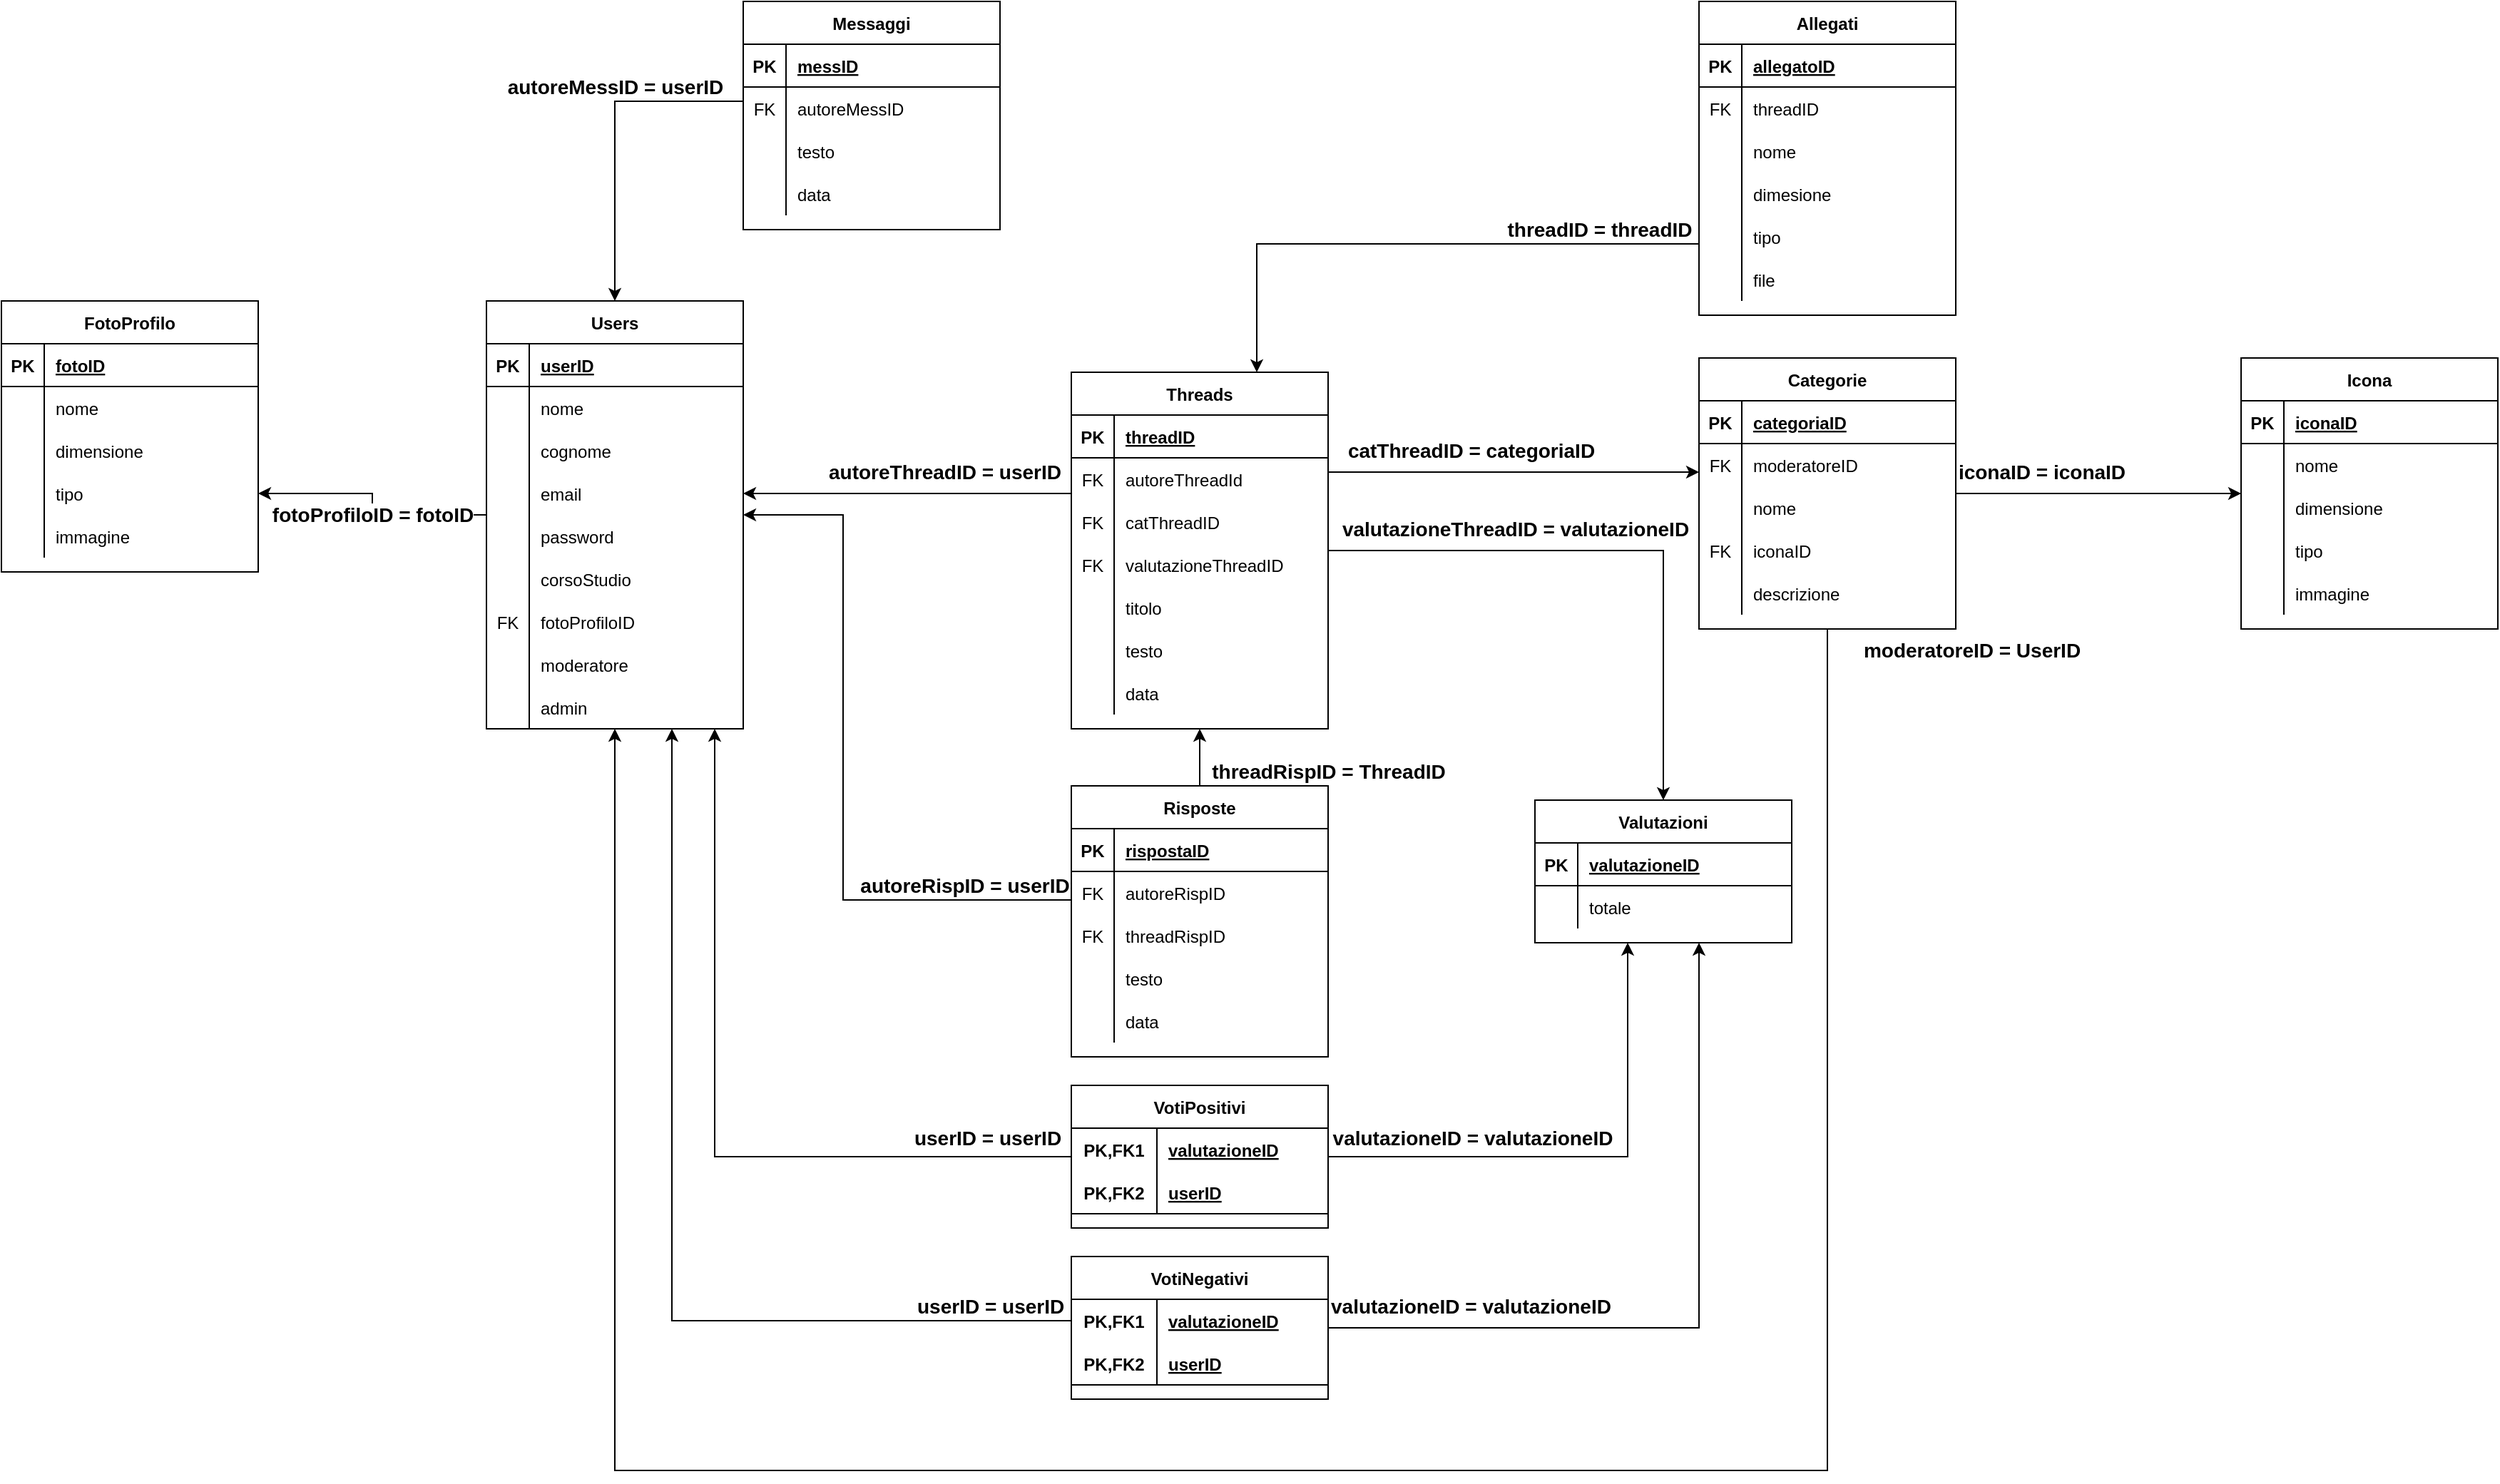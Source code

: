 <mxfile version="14.9.6" type="device"><diagram id="07qyp4UeAVPaV8b2i2m1" name="Pagina-1"><mxGraphModel dx="1422" dy="822" grid="1" gridSize="10" guides="1" tooltips="1" connect="1" arrows="1" fold="1" page="1" pageScale="1" pageWidth="1169" pageHeight="827" math="0" shadow="0"><root><mxCell id="0"/><mxCell id="1" parent="0"/><mxCell id="UM2SaeOZdzqB2MnFIt9n-90" style="edgeStyle=orthogonalEdgeStyle;rounded=0;orthogonalLoop=1;jettySize=auto;html=1;endArrow=none;endFill=0;startArrow=classic;startFill=1;" parent="1" source="UM2SaeOZdzqB2MnFIt9n-1" target="UM2SaeOZdzqB2MnFIt9n-75" edge="1"><mxGeometry relative="1" as="geometry"><Array as="points"><mxPoint x="560" y="1070"/><mxPoint x="1410" y="1070"/></Array><mxPoint x="560" y="520" as="sourcePoint"/></mxGeometry></mxCell><mxCell id="UM2SaeOZdzqB2MnFIt9n-91" value="&lt;b&gt;&lt;font style=&quot;font-size: 14px&quot;&gt;moderatoreID = UserID&lt;/font&gt;&lt;/b&gt;" style="edgeLabel;html=1;align=center;verticalAlign=middle;resizable=0;points=[];" parent="UM2SaeOZdzqB2MnFIt9n-90" vertex="1" connectable="0"><mxGeometry x="-0.364" y="-1" relative="1" as="geometry"><mxPoint x="847" y="-576" as="offset"/></mxGeometry></mxCell><mxCell id="pHJJILmyUadZpqao-1yw-19" style="edgeStyle=orthogonalEdgeStyle;rounded=0;orthogonalLoop=1;jettySize=auto;html=1;entryX=1;entryY=0.5;entryDx=0;entryDy=0;" parent="1" source="UM2SaeOZdzqB2MnFIt9n-1" target="pHJJILmyUadZpqao-1yw-11" edge="1"><mxGeometry relative="1" as="geometry"/></mxCell><mxCell id="UM2SaeOZdzqB2MnFIt9n-1" value="Users" style="shape=table;startSize=30;container=1;collapsible=1;childLayout=tableLayout;fixedRows=1;rowLines=0;fontStyle=1;align=center;resizeLast=1;" parent="1" vertex="1"><mxGeometry x="470" y="250" width="180" height="300" as="geometry"><mxRectangle x="120" y="240" width="60" height="30" as="alternateBounds"/></mxGeometry></mxCell><mxCell id="UM2SaeOZdzqB2MnFIt9n-2" value="" style="shape=partialRectangle;collapsible=0;dropTarget=0;pointerEvents=0;fillColor=none;top=0;left=0;bottom=1;right=0;points=[[0,0.5],[1,0.5]];portConstraint=eastwest;" parent="UM2SaeOZdzqB2MnFIt9n-1" vertex="1"><mxGeometry y="30" width="180" height="30" as="geometry"/></mxCell><mxCell id="UM2SaeOZdzqB2MnFIt9n-3" value="PK" style="shape=partialRectangle;connectable=0;fillColor=none;top=0;left=0;bottom=0;right=0;fontStyle=1;overflow=hidden;" parent="UM2SaeOZdzqB2MnFIt9n-2" vertex="1"><mxGeometry width="30" height="30" as="geometry"/></mxCell><mxCell id="UM2SaeOZdzqB2MnFIt9n-4" value="userID" style="shape=partialRectangle;connectable=0;fillColor=none;top=0;left=0;bottom=0;right=0;align=left;spacingLeft=6;fontStyle=5;overflow=hidden;" parent="UM2SaeOZdzqB2MnFIt9n-2" vertex="1"><mxGeometry x="30" width="150" height="30" as="geometry"/></mxCell><mxCell id="UM2SaeOZdzqB2MnFIt9n-5" value="" style="shape=partialRectangle;collapsible=0;dropTarget=0;pointerEvents=0;fillColor=none;top=0;left=0;bottom=0;right=0;points=[[0,0.5],[1,0.5]];portConstraint=eastwest;" parent="UM2SaeOZdzqB2MnFIt9n-1" vertex="1"><mxGeometry y="60" width="180" height="30" as="geometry"/></mxCell><mxCell id="UM2SaeOZdzqB2MnFIt9n-6" value="" style="shape=partialRectangle;connectable=0;fillColor=none;top=0;left=0;bottom=0;right=0;editable=1;overflow=hidden;" parent="UM2SaeOZdzqB2MnFIt9n-5" vertex="1"><mxGeometry width="30" height="30" as="geometry"/></mxCell><mxCell id="UM2SaeOZdzqB2MnFIt9n-7" value="nome" style="shape=partialRectangle;connectable=0;fillColor=none;top=0;left=0;bottom=0;right=0;align=left;spacingLeft=6;overflow=hidden;" parent="UM2SaeOZdzqB2MnFIt9n-5" vertex="1"><mxGeometry x="30" width="150" height="30" as="geometry"/></mxCell><mxCell id="UM2SaeOZdzqB2MnFIt9n-8" value="" style="shape=partialRectangle;collapsible=0;dropTarget=0;pointerEvents=0;fillColor=none;top=0;left=0;bottom=0;right=0;points=[[0,0.5],[1,0.5]];portConstraint=eastwest;" parent="UM2SaeOZdzqB2MnFIt9n-1" vertex="1"><mxGeometry y="90" width="180" height="30" as="geometry"/></mxCell><mxCell id="UM2SaeOZdzqB2MnFIt9n-9" value="" style="shape=partialRectangle;connectable=0;fillColor=none;top=0;left=0;bottom=0;right=0;editable=1;overflow=hidden;" parent="UM2SaeOZdzqB2MnFIt9n-8" vertex="1"><mxGeometry width="30" height="30" as="geometry"/></mxCell><mxCell id="UM2SaeOZdzqB2MnFIt9n-10" value="cognome" style="shape=partialRectangle;connectable=0;fillColor=none;top=0;left=0;bottom=0;right=0;align=left;spacingLeft=6;overflow=hidden;" parent="UM2SaeOZdzqB2MnFIt9n-8" vertex="1"><mxGeometry x="30" width="150" height="30" as="geometry"/></mxCell><mxCell id="PZjLYSbsIgL1w7_rFqCP-2" value="" style="shape=partialRectangle;collapsible=0;dropTarget=0;pointerEvents=0;fillColor=none;top=0;left=0;bottom=0;right=0;points=[[0,0.5],[1,0.5]];portConstraint=eastwest;" parent="UM2SaeOZdzqB2MnFIt9n-1" vertex="1"><mxGeometry y="120" width="180" height="30" as="geometry"/></mxCell><mxCell id="PZjLYSbsIgL1w7_rFqCP-3" value="" style="shape=partialRectangle;connectable=0;fillColor=none;top=0;left=0;bottom=0;right=0;editable=1;overflow=hidden;" parent="PZjLYSbsIgL1w7_rFqCP-2" vertex="1"><mxGeometry width="30" height="30" as="geometry"/></mxCell><mxCell id="PZjLYSbsIgL1w7_rFqCP-4" value="email" style="shape=partialRectangle;connectable=0;fillColor=none;top=0;left=0;bottom=0;right=0;align=left;spacingLeft=6;overflow=hidden;" parent="PZjLYSbsIgL1w7_rFqCP-2" vertex="1"><mxGeometry x="30" width="150" height="30" as="geometry"/></mxCell><mxCell id="UM2SaeOZdzqB2MnFIt9n-11" value="" style="shape=partialRectangle;collapsible=0;dropTarget=0;pointerEvents=0;fillColor=none;top=0;left=0;bottom=0;right=0;points=[[0,0.5],[1,0.5]];portConstraint=eastwest;" parent="UM2SaeOZdzqB2MnFIt9n-1" vertex="1"><mxGeometry y="150" width="180" height="30" as="geometry"/></mxCell><mxCell id="UM2SaeOZdzqB2MnFIt9n-12" value="" style="shape=partialRectangle;connectable=0;fillColor=none;top=0;left=0;bottom=0;right=0;editable=1;overflow=hidden;" parent="UM2SaeOZdzqB2MnFIt9n-11" vertex="1"><mxGeometry width="30" height="30" as="geometry"/></mxCell><mxCell id="UM2SaeOZdzqB2MnFIt9n-13" value="password" style="shape=partialRectangle;connectable=0;fillColor=none;top=0;left=0;bottom=0;right=0;align=left;spacingLeft=6;overflow=hidden;" parent="UM2SaeOZdzqB2MnFIt9n-11" vertex="1"><mxGeometry x="30" width="150" height="30" as="geometry"/></mxCell><mxCell id="UM2SaeOZdzqB2MnFIt9n-20" value="" style="shape=partialRectangle;collapsible=0;dropTarget=0;pointerEvents=0;fillColor=none;top=0;left=0;bottom=0;right=0;points=[[0,0.5],[1,0.5]];portConstraint=eastwest;" parent="UM2SaeOZdzqB2MnFIt9n-1" vertex="1"><mxGeometry y="180" width="180" height="30" as="geometry"/></mxCell><mxCell id="UM2SaeOZdzqB2MnFIt9n-21" value="" style="shape=partialRectangle;connectable=0;fillColor=none;top=0;left=0;bottom=0;right=0;editable=1;overflow=hidden;" parent="UM2SaeOZdzqB2MnFIt9n-20" vertex="1"><mxGeometry width="30" height="30" as="geometry"/></mxCell><mxCell id="UM2SaeOZdzqB2MnFIt9n-22" value="corsoStudio" style="shape=partialRectangle;connectable=0;fillColor=none;top=0;left=0;bottom=0;right=0;align=left;spacingLeft=6;overflow=hidden;" parent="UM2SaeOZdzqB2MnFIt9n-20" vertex="1"><mxGeometry x="30" width="150" height="30" as="geometry"/></mxCell><mxCell id="UM2SaeOZdzqB2MnFIt9n-17" value="" style="shape=partialRectangle;collapsible=0;dropTarget=0;pointerEvents=0;fillColor=none;top=0;left=0;bottom=0;right=0;points=[[0,0.5],[1,0.5]];portConstraint=eastwest;" parent="UM2SaeOZdzqB2MnFIt9n-1" vertex="1"><mxGeometry y="210" width="180" height="30" as="geometry"/></mxCell><mxCell id="UM2SaeOZdzqB2MnFIt9n-18" value="FK" style="shape=partialRectangle;connectable=0;fillColor=none;top=0;left=0;bottom=0;right=0;editable=1;overflow=hidden;" parent="UM2SaeOZdzqB2MnFIt9n-17" vertex="1"><mxGeometry width="30" height="30" as="geometry"/></mxCell><mxCell id="UM2SaeOZdzqB2MnFIt9n-19" value="fotoProfiloID" style="shape=partialRectangle;connectable=0;fillColor=none;top=0;left=0;bottom=0;right=0;align=left;spacingLeft=6;overflow=hidden;" parent="UM2SaeOZdzqB2MnFIt9n-17" vertex="1"><mxGeometry x="30" width="150" height="30" as="geometry"/></mxCell><mxCell id="UM2SaeOZdzqB2MnFIt9n-23" value="" style="shape=partialRectangle;collapsible=0;dropTarget=0;pointerEvents=0;fillColor=none;top=0;left=0;bottom=0;right=0;points=[[0,0.5],[1,0.5]];portConstraint=eastwest;" parent="UM2SaeOZdzqB2MnFIt9n-1" vertex="1"><mxGeometry y="240" width="180" height="30" as="geometry"/></mxCell><mxCell id="UM2SaeOZdzqB2MnFIt9n-24" value="" style="shape=partialRectangle;connectable=0;fillColor=none;top=0;left=0;bottom=0;right=0;editable=1;overflow=hidden;" parent="UM2SaeOZdzqB2MnFIt9n-23" vertex="1"><mxGeometry width="30" height="30" as="geometry"/></mxCell><mxCell id="UM2SaeOZdzqB2MnFIt9n-25" value="moderatore" style="shape=partialRectangle;connectable=0;fillColor=none;top=0;left=0;bottom=0;right=0;align=left;spacingLeft=6;overflow=hidden;" parent="UM2SaeOZdzqB2MnFIt9n-23" vertex="1"><mxGeometry x="30" width="150" height="30" as="geometry"/></mxCell><mxCell id="UM2SaeOZdzqB2MnFIt9n-29" value="" style="shape=partialRectangle;collapsible=0;dropTarget=0;pointerEvents=0;fillColor=none;top=0;left=0;bottom=0;right=0;points=[[0,0.5],[1,0.5]];portConstraint=eastwest;" parent="UM2SaeOZdzqB2MnFIt9n-1" vertex="1"><mxGeometry y="270" width="180" height="30" as="geometry"/></mxCell><mxCell id="UM2SaeOZdzqB2MnFIt9n-30" value="" style="shape=partialRectangle;connectable=0;fillColor=none;top=0;left=0;bottom=0;right=0;editable=1;overflow=hidden;" parent="UM2SaeOZdzqB2MnFIt9n-29" vertex="1"><mxGeometry width="30" height="30" as="geometry"/></mxCell><mxCell id="UM2SaeOZdzqB2MnFIt9n-31" value="admin" style="shape=partialRectangle;connectable=0;fillColor=none;top=0;left=0;bottom=0;right=0;align=left;spacingLeft=6;overflow=hidden;" parent="UM2SaeOZdzqB2MnFIt9n-29" vertex="1"><mxGeometry x="30" width="150" height="30" as="geometry"/></mxCell><mxCell id="UM2SaeOZdzqB2MnFIt9n-45" style="edgeStyle=orthogonalEdgeStyle;rounded=0;orthogonalLoop=1;jettySize=auto;html=1;endArrow=classic;endFill=1;" parent="1" source="UM2SaeOZdzqB2MnFIt9n-32" target="UM2SaeOZdzqB2MnFIt9n-1" edge="1"><mxGeometry relative="1" as="geometry"><Array as="points"><mxPoint x="560" y="110"/></Array><mxPoint x="560" y="250" as="targetPoint"/></mxGeometry></mxCell><mxCell id="UM2SaeOZdzqB2MnFIt9n-46" value="&lt;span style=&quot;font-size: 14px&quot;&gt;&lt;b&gt;autoreMessID = userID&lt;/b&gt;&lt;/span&gt;" style="edgeLabel;html=1;align=center;verticalAlign=middle;resizable=0;points=[];" parent="UM2SaeOZdzqB2MnFIt9n-45" vertex="1" connectable="0"><mxGeometry x="-0.259" relative="1" as="geometry"><mxPoint x="-5" y="-10" as="offset"/></mxGeometry></mxCell><mxCell id="UM2SaeOZdzqB2MnFIt9n-32" value="Messaggi" style="shape=table;startSize=30;container=1;collapsible=1;childLayout=tableLayout;fixedRows=1;rowLines=0;fontStyle=1;align=center;resizeLast=1;" parent="1" vertex="1"><mxGeometry x="650" y="40" width="180" height="160" as="geometry"/></mxCell><mxCell id="UM2SaeOZdzqB2MnFIt9n-33" value="" style="shape=partialRectangle;collapsible=0;dropTarget=0;pointerEvents=0;fillColor=none;top=0;left=0;bottom=1;right=0;points=[[0,0.5],[1,0.5]];portConstraint=eastwest;" parent="UM2SaeOZdzqB2MnFIt9n-32" vertex="1"><mxGeometry y="30" width="180" height="30" as="geometry"/></mxCell><mxCell id="UM2SaeOZdzqB2MnFIt9n-34" value="PK" style="shape=partialRectangle;connectable=0;fillColor=none;top=0;left=0;bottom=0;right=0;fontStyle=1;overflow=hidden;" parent="UM2SaeOZdzqB2MnFIt9n-33" vertex="1"><mxGeometry width="30" height="30" as="geometry"/></mxCell><mxCell id="UM2SaeOZdzqB2MnFIt9n-35" value="messID" style="shape=partialRectangle;connectable=0;fillColor=none;top=0;left=0;bottom=0;right=0;align=left;spacingLeft=6;fontStyle=5;overflow=hidden;" parent="UM2SaeOZdzqB2MnFIt9n-33" vertex="1"><mxGeometry x="30" width="150" height="30" as="geometry"/></mxCell><mxCell id="UM2SaeOZdzqB2MnFIt9n-36" value="" style="shape=partialRectangle;collapsible=0;dropTarget=0;pointerEvents=0;fillColor=none;top=0;left=0;bottom=0;right=0;points=[[0,0.5],[1,0.5]];portConstraint=eastwest;" parent="UM2SaeOZdzqB2MnFIt9n-32" vertex="1"><mxGeometry y="60" width="180" height="30" as="geometry"/></mxCell><mxCell id="UM2SaeOZdzqB2MnFIt9n-37" value="FK" style="shape=partialRectangle;connectable=0;fillColor=none;top=0;left=0;bottom=0;right=0;editable=1;overflow=hidden;" parent="UM2SaeOZdzqB2MnFIt9n-36" vertex="1"><mxGeometry width="30" height="30" as="geometry"/></mxCell><mxCell id="UM2SaeOZdzqB2MnFIt9n-38" value="autoreMessID" style="shape=partialRectangle;connectable=0;fillColor=none;top=0;left=0;bottom=0;right=0;align=left;spacingLeft=6;overflow=hidden;" parent="UM2SaeOZdzqB2MnFIt9n-36" vertex="1"><mxGeometry x="30" width="150" height="30" as="geometry"/></mxCell><mxCell id="UM2SaeOZdzqB2MnFIt9n-39" value="" style="shape=partialRectangle;collapsible=0;dropTarget=0;pointerEvents=0;fillColor=none;top=0;left=0;bottom=0;right=0;points=[[0,0.5],[1,0.5]];portConstraint=eastwest;" parent="UM2SaeOZdzqB2MnFIt9n-32" vertex="1"><mxGeometry y="90" width="180" height="30" as="geometry"/></mxCell><mxCell id="UM2SaeOZdzqB2MnFIt9n-40" value="" style="shape=partialRectangle;connectable=0;fillColor=none;top=0;left=0;bottom=0;right=0;editable=1;overflow=hidden;" parent="UM2SaeOZdzqB2MnFIt9n-39" vertex="1"><mxGeometry width="30" height="30" as="geometry"/></mxCell><mxCell id="UM2SaeOZdzqB2MnFIt9n-41" value="testo" style="shape=partialRectangle;connectable=0;fillColor=none;top=0;left=0;bottom=0;right=0;align=left;spacingLeft=6;overflow=hidden;" parent="UM2SaeOZdzqB2MnFIt9n-39" vertex="1"><mxGeometry x="30" width="150" height="30" as="geometry"/></mxCell><mxCell id="UM2SaeOZdzqB2MnFIt9n-42" value="" style="shape=partialRectangle;collapsible=0;dropTarget=0;pointerEvents=0;fillColor=none;top=0;left=0;bottom=0;right=0;points=[[0,0.5],[1,0.5]];portConstraint=eastwest;" parent="UM2SaeOZdzqB2MnFIt9n-32" vertex="1"><mxGeometry y="120" width="180" height="30" as="geometry"/></mxCell><mxCell id="UM2SaeOZdzqB2MnFIt9n-43" value="" style="shape=partialRectangle;connectable=0;fillColor=none;top=0;left=0;bottom=0;right=0;editable=1;overflow=hidden;" parent="UM2SaeOZdzqB2MnFIt9n-42" vertex="1"><mxGeometry width="30" height="30" as="geometry"/></mxCell><mxCell id="UM2SaeOZdzqB2MnFIt9n-44" value="data" style="shape=partialRectangle;connectable=0;fillColor=none;top=0;left=0;bottom=0;right=0;align=left;spacingLeft=6;overflow=hidden;" parent="UM2SaeOZdzqB2MnFIt9n-42" vertex="1"><mxGeometry x="30" width="150" height="30" as="geometry"/></mxCell><mxCell id="UM2SaeOZdzqB2MnFIt9n-88" style="edgeStyle=orthogonalEdgeStyle;rounded=0;orthogonalLoop=1;jettySize=auto;html=1;endArrow=classic;endFill=1;" parent="1" source="UM2SaeOZdzqB2MnFIt9n-47" target="UM2SaeOZdzqB2MnFIt9n-75" edge="1"><mxGeometry relative="1" as="geometry"><Array as="points"><mxPoint x="1140" y="370"/><mxPoint x="1140" y="370"/></Array></mxGeometry></mxCell><mxCell id="UM2SaeOZdzqB2MnFIt9n-89" value="&lt;b&gt;&lt;font style=&quot;font-size: 14px&quot;&gt;catThreadID = categoriaID&lt;/font&gt;&lt;/b&gt;" style="edgeLabel;html=1;align=center;verticalAlign=middle;resizable=0;points=[];" parent="UM2SaeOZdzqB2MnFIt9n-88" vertex="1" connectable="0"><mxGeometry x="-0.322" y="-2" relative="1" as="geometry"><mxPoint x="12" y="-17" as="offset"/></mxGeometry></mxCell><mxCell id="UM2SaeOZdzqB2MnFIt9n-92" style="edgeStyle=orthogonalEdgeStyle;rounded=0;orthogonalLoop=1;jettySize=auto;html=1;endArrow=classic;endFill=1;" parent="1" source="UM2SaeOZdzqB2MnFIt9n-47" target="UM2SaeOZdzqB2MnFIt9n-1" edge="1"><mxGeometry relative="1" as="geometry"><Array as="points"><mxPoint x="830" y="385"/><mxPoint x="830" y="385"/></Array><mxPoint x="700" y="370" as="targetPoint"/></mxGeometry></mxCell><mxCell id="UM2SaeOZdzqB2MnFIt9n-93" value="&lt;b&gt;&lt;font style=&quot;font-size: 14px&quot;&gt;autoreThreadID = userID&lt;/font&gt;&lt;/b&gt;" style="edgeLabel;html=1;align=center;verticalAlign=middle;resizable=0;points=[];" parent="UM2SaeOZdzqB2MnFIt9n-92" vertex="1" connectable="0"><mxGeometry x="-0.377" y="2" relative="1" as="geometry"><mxPoint x="-18" y="-17" as="offset"/></mxGeometry></mxCell><mxCell id="UM2SaeOZdzqB2MnFIt9n-177" style="edgeStyle=orthogonalEdgeStyle;rounded=0;orthogonalLoop=1;jettySize=auto;html=1;endArrow=classic;endFill=1;" parent="1" source="UM2SaeOZdzqB2MnFIt9n-47" target="UM2SaeOZdzqB2MnFIt9n-123" edge="1"><mxGeometry relative="1" as="geometry"/></mxCell><mxCell id="UM2SaeOZdzqB2MnFIt9n-198" value="&lt;b&gt;&lt;font style=&quot;font-size: 14px&quot;&gt;valutazioneThreadID = valutazioneID&lt;/font&gt;&lt;/b&gt;" style="edgeLabel;html=1;align=center;verticalAlign=middle;resizable=0;points=[];" parent="UM2SaeOZdzqB2MnFIt9n-177" vertex="1" connectable="0"><mxGeometry x="-0.403" y="3" relative="1" as="geometry"><mxPoint x="8" y="-12" as="offset"/></mxGeometry></mxCell><mxCell id="UM2SaeOZdzqB2MnFIt9n-214" style="edgeStyle=orthogonalEdgeStyle;rounded=0;orthogonalLoop=1;jettySize=auto;html=1;startArrow=classic;startFill=1;endArrow=none;endFill=0;" parent="1" source="UM2SaeOZdzqB2MnFIt9n-47" target="UM2SaeOZdzqB2MnFIt9n-199" edge="1"><mxGeometry relative="1" as="geometry"><Array as="points"><mxPoint x="1010" y="210"/></Array></mxGeometry></mxCell><mxCell id="UM2SaeOZdzqB2MnFIt9n-218" value="&lt;b&gt;&lt;font style=&quot;font-size: 14px&quot;&gt;threadID = threadID&lt;/font&gt;&lt;/b&gt;" style="edgeLabel;html=1;align=center;verticalAlign=middle;resizable=0;points=[];" parent="UM2SaeOZdzqB2MnFIt9n-214" vertex="1" connectable="0"><mxGeometry x="0.525" y="-2" relative="1" as="geometry"><mxPoint x="25" y="-12" as="offset"/></mxGeometry></mxCell><mxCell id="UM2SaeOZdzqB2MnFIt9n-47" value="Threads" style="shape=table;startSize=30;container=1;collapsible=1;childLayout=tableLayout;fixedRows=1;rowLines=0;fontStyle=1;align=center;resizeLast=1;fillColor=#FFFFFF;" parent="1" vertex="1"><mxGeometry x="880" y="300" width="180" height="250" as="geometry"/></mxCell><mxCell id="UM2SaeOZdzqB2MnFIt9n-48" value="" style="shape=partialRectangle;collapsible=0;dropTarget=0;pointerEvents=0;fillColor=none;top=0;left=0;bottom=1;right=0;points=[[0,0.5],[1,0.5]];portConstraint=eastwest;" parent="UM2SaeOZdzqB2MnFIt9n-47" vertex="1"><mxGeometry y="30" width="180" height="30" as="geometry"/></mxCell><mxCell id="UM2SaeOZdzqB2MnFIt9n-49" value="PK" style="shape=partialRectangle;connectable=0;fillColor=none;top=0;left=0;bottom=0;right=0;fontStyle=1;overflow=hidden;" parent="UM2SaeOZdzqB2MnFIt9n-48" vertex="1"><mxGeometry width="30" height="30" as="geometry"/></mxCell><mxCell id="UM2SaeOZdzqB2MnFIt9n-50" value="threadID" style="shape=partialRectangle;connectable=0;fillColor=none;top=0;left=0;bottom=0;right=0;align=left;spacingLeft=6;fontStyle=5;overflow=hidden;" parent="UM2SaeOZdzqB2MnFIt9n-48" vertex="1"><mxGeometry x="30" width="150" height="30" as="geometry"/></mxCell><mxCell id="UM2SaeOZdzqB2MnFIt9n-51" value="" style="shape=partialRectangle;collapsible=0;dropTarget=0;pointerEvents=0;fillColor=none;top=0;left=0;bottom=0;right=0;points=[[0,0.5],[1,0.5]];portConstraint=eastwest;" parent="UM2SaeOZdzqB2MnFIt9n-47" vertex="1"><mxGeometry y="60" width="180" height="30" as="geometry"/></mxCell><mxCell id="UM2SaeOZdzqB2MnFIt9n-52" value="FK" style="shape=partialRectangle;connectable=0;fillColor=none;top=0;left=0;bottom=0;right=0;editable=1;overflow=hidden;" parent="UM2SaeOZdzqB2MnFIt9n-51" vertex="1"><mxGeometry width="30" height="30" as="geometry"/></mxCell><mxCell id="UM2SaeOZdzqB2MnFIt9n-53" value="autoreThreadId" style="shape=partialRectangle;connectable=0;fillColor=none;top=0;left=0;bottom=0;right=0;align=left;spacingLeft=6;overflow=hidden;" parent="UM2SaeOZdzqB2MnFIt9n-51" vertex="1"><mxGeometry x="30" width="150" height="30" as="geometry"/></mxCell><mxCell id="UM2SaeOZdzqB2MnFIt9n-57" value="" style="shape=partialRectangle;collapsible=0;dropTarget=0;pointerEvents=0;fillColor=none;top=0;left=0;bottom=0;right=0;points=[[0,0.5],[1,0.5]];portConstraint=eastwest;" parent="UM2SaeOZdzqB2MnFIt9n-47" vertex="1"><mxGeometry y="90" width="180" height="30" as="geometry"/></mxCell><mxCell id="UM2SaeOZdzqB2MnFIt9n-58" value="FK" style="shape=partialRectangle;connectable=0;fillColor=none;top=0;left=0;bottom=0;right=0;editable=1;overflow=hidden;" parent="UM2SaeOZdzqB2MnFIt9n-57" vertex="1"><mxGeometry width="30" height="30" as="geometry"/></mxCell><mxCell id="UM2SaeOZdzqB2MnFIt9n-59" value="catThreadID" style="shape=partialRectangle;connectable=0;fillColor=none;top=0;left=0;bottom=0;right=0;align=left;spacingLeft=6;overflow=hidden;" parent="UM2SaeOZdzqB2MnFIt9n-57" vertex="1"><mxGeometry x="30" width="150" height="30" as="geometry"/></mxCell><mxCell id="UM2SaeOZdzqB2MnFIt9n-195" value="" style="shape=partialRectangle;collapsible=0;dropTarget=0;pointerEvents=0;fillColor=none;top=0;left=0;bottom=0;right=0;points=[[0,0.5],[1,0.5]];portConstraint=eastwest;" parent="UM2SaeOZdzqB2MnFIt9n-47" vertex="1"><mxGeometry y="120" width="180" height="30" as="geometry"/></mxCell><mxCell id="UM2SaeOZdzqB2MnFIt9n-196" value="FK" style="shape=partialRectangle;connectable=0;fillColor=none;top=0;left=0;bottom=0;right=0;editable=1;overflow=hidden;" parent="UM2SaeOZdzqB2MnFIt9n-195" vertex="1"><mxGeometry width="30" height="30" as="geometry"/></mxCell><mxCell id="UM2SaeOZdzqB2MnFIt9n-197" value="valutazioneThreadID" style="shape=partialRectangle;connectable=0;fillColor=none;top=0;left=0;bottom=0;right=0;align=left;spacingLeft=6;overflow=hidden;" parent="UM2SaeOZdzqB2MnFIt9n-195" vertex="1"><mxGeometry x="30" width="150" height="30" as="geometry"/></mxCell><mxCell id="UM2SaeOZdzqB2MnFIt9n-94" value="" style="shape=partialRectangle;collapsible=0;dropTarget=0;pointerEvents=0;fillColor=none;top=0;left=0;bottom=0;right=0;points=[[0,0.5],[1,0.5]];portConstraint=eastwest;" parent="UM2SaeOZdzqB2MnFIt9n-47" vertex="1"><mxGeometry y="150" width="180" height="30" as="geometry"/></mxCell><mxCell id="UM2SaeOZdzqB2MnFIt9n-95" value="" style="shape=partialRectangle;connectable=0;fillColor=none;top=0;left=0;bottom=0;right=0;editable=1;overflow=hidden;" parent="UM2SaeOZdzqB2MnFIt9n-94" vertex="1"><mxGeometry width="30" height="30" as="geometry"/></mxCell><mxCell id="UM2SaeOZdzqB2MnFIt9n-96" value="titolo" style="shape=partialRectangle;connectable=0;fillColor=none;top=0;left=0;bottom=0;right=0;align=left;spacingLeft=6;overflow=hidden;" parent="UM2SaeOZdzqB2MnFIt9n-94" vertex="1"><mxGeometry x="30" width="150" height="30" as="geometry"/></mxCell><mxCell id="UM2SaeOZdzqB2MnFIt9n-97" value="" style="shape=partialRectangle;collapsible=0;dropTarget=0;pointerEvents=0;fillColor=none;top=0;left=0;bottom=0;right=0;points=[[0,0.5],[1,0.5]];portConstraint=eastwest;" parent="UM2SaeOZdzqB2MnFIt9n-47" vertex="1"><mxGeometry y="180" width="180" height="30" as="geometry"/></mxCell><mxCell id="UM2SaeOZdzqB2MnFIt9n-98" value="" style="shape=partialRectangle;connectable=0;fillColor=none;top=0;left=0;bottom=0;right=0;editable=1;overflow=hidden;" parent="UM2SaeOZdzqB2MnFIt9n-97" vertex="1"><mxGeometry width="30" height="30" as="geometry"/></mxCell><mxCell id="UM2SaeOZdzqB2MnFIt9n-99" value="testo" style="shape=partialRectangle;connectable=0;fillColor=none;top=0;left=0;bottom=0;right=0;align=left;spacingLeft=6;overflow=hidden;" parent="UM2SaeOZdzqB2MnFIt9n-97" vertex="1"><mxGeometry x="30" width="150" height="30" as="geometry"/></mxCell><mxCell id="UM2SaeOZdzqB2MnFIt9n-100" value="" style="shape=partialRectangle;collapsible=0;dropTarget=0;pointerEvents=0;fillColor=none;top=0;left=0;bottom=0;right=0;points=[[0,0.5],[1,0.5]];portConstraint=eastwest;" parent="UM2SaeOZdzqB2MnFIt9n-47" vertex="1"><mxGeometry y="210" width="180" height="30" as="geometry"/></mxCell><mxCell id="UM2SaeOZdzqB2MnFIt9n-101" value="" style="shape=partialRectangle;connectable=0;fillColor=none;top=0;left=0;bottom=0;right=0;editable=1;overflow=hidden;" parent="UM2SaeOZdzqB2MnFIt9n-100" vertex="1"><mxGeometry width="30" height="30" as="geometry"/></mxCell><mxCell id="UM2SaeOZdzqB2MnFIt9n-102" value="data" style="shape=partialRectangle;connectable=0;fillColor=none;top=0;left=0;bottom=0;right=0;align=left;spacingLeft=6;overflow=hidden;" parent="UM2SaeOZdzqB2MnFIt9n-100" vertex="1"><mxGeometry x="30" width="150" height="30" as="geometry"/></mxCell><mxCell id="pHJJILmyUadZpqao-1yw-46" style="edgeStyle=orthogonalEdgeStyle;rounded=0;orthogonalLoop=1;jettySize=auto;html=1;" parent="1" source="UM2SaeOZdzqB2MnFIt9n-75" target="pHJJILmyUadZpqao-1yw-30" edge="1"><mxGeometry relative="1" as="geometry"/></mxCell><mxCell id="UM2SaeOZdzqB2MnFIt9n-75" value="Categorie" style="shape=table;startSize=30;container=1;collapsible=1;childLayout=tableLayout;fixedRows=1;rowLines=0;fontStyle=1;align=center;resizeLast=1;fillColor=#FFFFFF;" parent="1" vertex="1"><mxGeometry x="1320" y="290" width="180" height="190" as="geometry"/></mxCell><mxCell id="UM2SaeOZdzqB2MnFIt9n-76" value="" style="shape=partialRectangle;collapsible=0;dropTarget=0;pointerEvents=0;fillColor=none;top=0;left=0;bottom=1;right=0;points=[[0,0.5],[1,0.5]];portConstraint=eastwest;" parent="UM2SaeOZdzqB2MnFIt9n-75" vertex="1"><mxGeometry y="30" width="180" height="30" as="geometry"/></mxCell><mxCell id="UM2SaeOZdzqB2MnFIt9n-77" value="PK" style="shape=partialRectangle;connectable=0;fillColor=none;top=0;left=0;bottom=0;right=0;fontStyle=1;overflow=hidden;" parent="UM2SaeOZdzqB2MnFIt9n-76" vertex="1"><mxGeometry width="30" height="30" as="geometry"/></mxCell><mxCell id="UM2SaeOZdzqB2MnFIt9n-78" value="categoriaID" style="shape=partialRectangle;connectable=0;fillColor=none;top=0;left=0;bottom=0;right=0;align=left;spacingLeft=6;fontStyle=5;overflow=hidden;" parent="UM2SaeOZdzqB2MnFIt9n-76" vertex="1"><mxGeometry x="30" width="150" height="30" as="geometry"/></mxCell><mxCell id="UM2SaeOZdzqB2MnFIt9n-219" value="" style="shape=partialRectangle;collapsible=0;dropTarget=0;pointerEvents=0;fillColor=none;top=0;left=0;bottom=0;right=0;points=[[0,0.5],[1,0.5]];portConstraint=eastwest;" parent="UM2SaeOZdzqB2MnFIt9n-75" vertex="1"><mxGeometry y="60" width="180" height="30" as="geometry"/></mxCell><mxCell id="UM2SaeOZdzqB2MnFIt9n-220" value="FK" style="shape=partialRectangle;connectable=0;fillColor=none;top=0;left=0;bottom=0;right=0;editable=1;overflow=hidden;" parent="UM2SaeOZdzqB2MnFIt9n-219" vertex="1"><mxGeometry width="30" height="30" as="geometry"/></mxCell><mxCell id="UM2SaeOZdzqB2MnFIt9n-221" value="moderatoreID" style="shape=partialRectangle;connectable=0;fillColor=none;top=0;left=0;bottom=0;right=0;align=left;spacingLeft=6;overflow=hidden;" parent="UM2SaeOZdzqB2MnFIt9n-219" vertex="1"><mxGeometry x="30" width="150" height="30" as="geometry"/></mxCell><mxCell id="UM2SaeOZdzqB2MnFIt9n-79" value="" style="shape=partialRectangle;collapsible=0;dropTarget=0;pointerEvents=0;fillColor=none;top=0;left=0;bottom=0;right=0;points=[[0,0.5],[1,0.5]];portConstraint=eastwest;" parent="UM2SaeOZdzqB2MnFIt9n-75" vertex="1"><mxGeometry y="90" width="180" height="30" as="geometry"/></mxCell><mxCell id="UM2SaeOZdzqB2MnFIt9n-80" value="" style="shape=partialRectangle;connectable=0;fillColor=none;top=0;left=0;bottom=0;right=0;editable=1;overflow=hidden;" parent="UM2SaeOZdzqB2MnFIt9n-79" vertex="1"><mxGeometry width="30" height="30" as="geometry"/></mxCell><mxCell id="UM2SaeOZdzqB2MnFIt9n-81" value="nome" style="shape=partialRectangle;connectable=0;fillColor=none;top=0;left=0;bottom=0;right=0;align=left;spacingLeft=6;overflow=hidden;" parent="UM2SaeOZdzqB2MnFIt9n-79" vertex="1"><mxGeometry x="30" width="150" height="30" as="geometry"/></mxCell><mxCell id="UM2SaeOZdzqB2MnFIt9n-82" value="" style="shape=partialRectangle;collapsible=0;dropTarget=0;pointerEvents=0;fillColor=none;top=0;left=0;bottom=0;right=0;points=[[0,0.5],[1,0.5]];portConstraint=eastwest;" parent="UM2SaeOZdzqB2MnFIt9n-75" vertex="1"><mxGeometry y="120" width="180" height="30" as="geometry"/></mxCell><mxCell id="UM2SaeOZdzqB2MnFIt9n-83" value="FK" style="shape=partialRectangle;connectable=0;fillColor=none;top=0;left=0;bottom=0;right=0;editable=1;overflow=hidden;" parent="UM2SaeOZdzqB2MnFIt9n-82" vertex="1"><mxGeometry width="30" height="30" as="geometry"/></mxCell><mxCell id="UM2SaeOZdzqB2MnFIt9n-84" value="iconaID" style="shape=partialRectangle;connectable=0;fillColor=none;top=0;left=0;bottom=0;right=0;align=left;spacingLeft=6;overflow=hidden;" parent="UM2SaeOZdzqB2MnFIt9n-82" vertex="1"><mxGeometry x="30" width="150" height="30" as="geometry"/></mxCell><mxCell id="UM2SaeOZdzqB2MnFIt9n-85" value="" style="shape=partialRectangle;collapsible=0;dropTarget=0;pointerEvents=0;fillColor=none;top=0;left=0;bottom=0;right=0;points=[[0,0.5],[1,0.5]];portConstraint=eastwest;" parent="UM2SaeOZdzqB2MnFIt9n-75" vertex="1"><mxGeometry y="150" width="180" height="30" as="geometry"/></mxCell><mxCell id="UM2SaeOZdzqB2MnFIt9n-86" value="" style="shape=partialRectangle;connectable=0;fillColor=none;top=0;left=0;bottom=0;right=0;editable=1;overflow=hidden;" parent="UM2SaeOZdzqB2MnFIt9n-85" vertex="1"><mxGeometry width="30" height="30" as="geometry"/></mxCell><mxCell id="UM2SaeOZdzqB2MnFIt9n-87" value="descrizione" style="shape=partialRectangle;connectable=0;fillColor=none;top=0;left=0;bottom=0;right=0;align=left;spacingLeft=6;overflow=hidden;" parent="UM2SaeOZdzqB2MnFIt9n-85" vertex="1"><mxGeometry x="30" width="150" height="30" as="geometry"/></mxCell><mxCell id="UM2SaeOZdzqB2MnFIt9n-116" style="edgeStyle=orthogonalEdgeStyle;rounded=0;orthogonalLoop=1;jettySize=auto;html=1;endArrow=classic;endFill=1;" parent="1" source="UM2SaeOZdzqB2MnFIt9n-103" target="UM2SaeOZdzqB2MnFIt9n-1" edge="1"><mxGeometry relative="1" as="geometry"><Array as="points"><mxPoint x="720" y="670"/><mxPoint x="720" y="400"/></Array><mxPoint x="650" y="400" as="targetPoint"/></mxGeometry></mxCell><mxCell id="UM2SaeOZdzqB2MnFIt9n-117" value="&lt;b&gt;&lt;font style=&quot;font-size: 14px&quot;&gt;autoreRispID = userID&lt;/font&gt;&lt;/b&gt;" style="edgeLabel;html=1;align=center;verticalAlign=middle;resizable=0;points=[];" parent="UM2SaeOZdzqB2MnFIt9n-116" vertex="1" connectable="0"><mxGeometry x="-0.706" y="1" relative="1" as="geometry"><mxPoint x="-2" y="-11" as="offset"/></mxGeometry></mxCell><mxCell id="UM2SaeOZdzqB2MnFIt9n-118" style="edgeStyle=orthogonalEdgeStyle;rounded=0;orthogonalLoop=1;jettySize=auto;html=1;endArrow=classic;endFill=1;" parent="1" source="UM2SaeOZdzqB2MnFIt9n-103" target="UM2SaeOZdzqB2MnFIt9n-47" edge="1"><mxGeometry relative="1" as="geometry"><Array as="points"><mxPoint x="970" y="570"/><mxPoint x="970" y="570"/></Array></mxGeometry></mxCell><mxCell id="UM2SaeOZdzqB2MnFIt9n-122" value="&lt;b&gt;&lt;font style=&quot;font-size: 14px&quot;&gt;threadRispID = ThreadID&lt;/font&gt;&lt;/b&gt;" style="edgeLabel;html=1;align=center;verticalAlign=middle;resizable=0;points=[];" parent="UM2SaeOZdzqB2MnFIt9n-118" vertex="1" connectable="0"><mxGeometry x="0.263" y="1" relative="1" as="geometry"><mxPoint x="91" y="15" as="offset"/></mxGeometry></mxCell><mxCell id="UM2SaeOZdzqB2MnFIt9n-103" value="Risposte" style="shape=table;startSize=30;container=1;collapsible=1;childLayout=tableLayout;fixedRows=1;rowLines=0;fontStyle=1;align=center;resizeLast=1;fillColor=#FFFFFF;" parent="1" vertex="1"><mxGeometry x="880" y="590" width="180" height="190" as="geometry"/></mxCell><mxCell id="UM2SaeOZdzqB2MnFIt9n-104" value="" style="shape=partialRectangle;collapsible=0;dropTarget=0;pointerEvents=0;fillColor=none;top=0;left=0;bottom=1;right=0;points=[[0,0.5],[1,0.5]];portConstraint=eastwest;" parent="UM2SaeOZdzqB2MnFIt9n-103" vertex="1"><mxGeometry y="30" width="180" height="30" as="geometry"/></mxCell><mxCell id="UM2SaeOZdzqB2MnFIt9n-105" value="PK" style="shape=partialRectangle;connectable=0;fillColor=none;top=0;left=0;bottom=0;right=0;fontStyle=1;overflow=hidden;" parent="UM2SaeOZdzqB2MnFIt9n-104" vertex="1"><mxGeometry width="30" height="30" as="geometry"/></mxCell><mxCell id="UM2SaeOZdzqB2MnFIt9n-106" value="rispostaID" style="shape=partialRectangle;connectable=0;fillColor=none;top=0;left=0;bottom=0;right=0;align=left;spacingLeft=6;fontStyle=5;overflow=hidden;" parent="UM2SaeOZdzqB2MnFIt9n-104" vertex="1"><mxGeometry x="30" width="150" height="30" as="geometry"/></mxCell><mxCell id="UM2SaeOZdzqB2MnFIt9n-107" value="" style="shape=partialRectangle;collapsible=0;dropTarget=0;pointerEvents=0;fillColor=none;top=0;left=0;bottom=0;right=0;points=[[0,0.5],[1,0.5]];portConstraint=eastwest;" parent="UM2SaeOZdzqB2MnFIt9n-103" vertex="1"><mxGeometry y="60" width="180" height="30" as="geometry"/></mxCell><mxCell id="UM2SaeOZdzqB2MnFIt9n-108" value="FK" style="shape=partialRectangle;connectable=0;fillColor=none;top=0;left=0;bottom=0;right=0;editable=1;overflow=hidden;" parent="UM2SaeOZdzqB2MnFIt9n-107" vertex="1"><mxGeometry width="30" height="30" as="geometry"/></mxCell><mxCell id="UM2SaeOZdzqB2MnFIt9n-109" value="autoreRispID" style="shape=partialRectangle;connectable=0;fillColor=none;top=0;left=0;bottom=0;right=0;align=left;spacingLeft=6;overflow=hidden;" parent="UM2SaeOZdzqB2MnFIt9n-107" vertex="1"><mxGeometry x="30" width="150" height="30" as="geometry"/></mxCell><mxCell id="UM2SaeOZdzqB2MnFIt9n-119" value="" style="shape=partialRectangle;collapsible=0;dropTarget=0;pointerEvents=0;fillColor=none;top=0;left=0;bottom=0;right=0;points=[[0,0.5],[1,0.5]];portConstraint=eastwest;" parent="UM2SaeOZdzqB2MnFIt9n-103" vertex="1"><mxGeometry y="90" width="180" height="30" as="geometry"/></mxCell><mxCell id="UM2SaeOZdzqB2MnFIt9n-120" value="FK" style="shape=partialRectangle;connectable=0;fillColor=none;top=0;left=0;bottom=0;right=0;editable=1;overflow=hidden;" parent="UM2SaeOZdzqB2MnFIt9n-119" vertex="1"><mxGeometry width="30" height="30" as="geometry"/></mxCell><mxCell id="UM2SaeOZdzqB2MnFIt9n-121" value="threadRispID" style="shape=partialRectangle;connectable=0;fillColor=none;top=0;left=0;bottom=0;right=0;align=left;spacingLeft=6;overflow=hidden;" parent="UM2SaeOZdzqB2MnFIt9n-119" vertex="1"><mxGeometry x="30" width="150" height="30" as="geometry"/></mxCell><mxCell id="UM2SaeOZdzqB2MnFIt9n-110" value="" style="shape=partialRectangle;collapsible=0;dropTarget=0;pointerEvents=0;fillColor=none;top=0;left=0;bottom=0;right=0;points=[[0,0.5],[1,0.5]];portConstraint=eastwest;" parent="UM2SaeOZdzqB2MnFIt9n-103" vertex="1"><mxGeometry y="120" width="180" height="30" as="geometry"/></mxCell><mxCell id="UM2SaeOZdzqB2MnFIt9n-111" value="" style="shape=partialRectangle;connectable=0;fillColor=none;top=0;left=0;bottom=0;right=0;editable=1;overflow=hidden;" parent="UM2SaeOZdzqB2MnFIt9n-110" vertex="1"><mxGeometry width="30" height="30" as="geometry"/></mxCell><mxCell id="UM2SaeOZdzqB2MnFIt9n-112" value="testo" style="shape=partialRectangle;connectable=0;fillColor=none;top=0;left=0;bottom=0;right=0;align=left;spacingLeft=6;overflow=hidden;" parent="UM2SaeOZdzqB2MnFIt9n-110" vertex="1"><mxGeometry x="30" width="150" height="30" as="geometry"/></mxCell><mxCell id="UM2SaeOZdzqB2MnFIt9n-113" value="" style="shape=partialRectangle;collapsible=0;dropTarget=0;pointerEvents=0;fillColor=none;top=0;left=0;bottom=0;right=0;points=[[0,0.5],[1,0.5]];portConstraint=eastwest;" parent="UM2SaeOZdzqB2MnFIt9n-103" vertex="1"><mxGeometry y="150" width="180" height="30" as="geometry"/></mxCell><mxCell id="UM2SaeOZdzqB2MnFIt9n-114" value="" style="shape=partialRectangle;connectable=0;fillColor=none;top=0;left=0;bottom=0;right=0;editable=1;overflow=hidden;" parent="UM2SaeOZdzqB2MnFIt9n-113" vertex="1"><mxGeometry width="30" height="30" as="geometry"/></mxCell><mxCell id="UM2SaeOZdzqB2MnFIt9n-115" value="data" style="shape=partialRectangle;connectable=0;fillColor=none;top=0;left=0;bottom=0;right=0;align=left;spacingLeft=6;overflow=hidden;" parent="UM2SaeOZdzqB2MnFIt9n-113" vertex="1"><mxGeometry x="30" width="150" height="30" as="geometry"/></mxCell><mxCell id="UM2SaeOZdzqB2MnFIt9n-123" value="Valutazioni" style="shape=table;startSize=30;container=1;collapsible=1;childLayout=tableLayout;fixedRows=1;rowLines=0;fontStyle=1;align=center;resizeLast=1;fillColor=#FFFFFF;" parent="1" vertex="1"><mxGeometry x="1205" y="600" width="180" height="100" as="geometry"/></mxCell><mxCell id="UM2SaeOZdzqB2MnFIt9n-124" value="" style="shape=partialRectangle;collapsible=0;dropTarget=0;pointerEvents=0;fillColor=none;top=0;left=0;bottom=1;right=0;points=[[0,0.5],[1,0.5]];portConstraint=eastwest;" parent="UM2SaeOZdzqB2MnFIt9n-123" vertex="1"><mxGeometry y="30" width="180" height="30" as="geometry"/></mxCell><mxCell id="UM2SaeOZdzqB2MnFIt9n-125" value="PK" style="shape=partialRectangle;connectable=0;fillColor=none;top=0;left=0;bottom=0;right=0;fontStyle=1;overflow=hidden;" parent="UM2SaeOZdzqB2MnFIt9n-124" vertex="1"><mxGeometry width="30" height="30" as="geometry"/></mxCell><mxCell id="UM2SaeOZdzqB2MnFIt9n-126" value="valutazioneID" style="shape=partialRectangle;connectable=0;fillColor=none;top=0;left=0;bottom=0;right=0;align=left;spacingLeft=6;fontStyle=5;overflow=hidden;" parent="UM2SaeOZdzqB2MnFIt9n-124" vertex="1"><mxGeometry x="30" width="150" height="30" as="geometry"/></mxCell><mxCell id="UM2SaeOZdzqB2MnFIt9n-127" value="" style="shape=partialRectangle;collapsible=0;dropTarget=0;pointerEvents=0;fillColor=none;top=0;left=0;bottom=0;right=0;points=[[0,0.5],[1,0.5]];portConstraint=eastwest;" parent="UM2SaeOZdzqB2MnFIt9n-123" vertex="1"><mxGeometry y="60" width="180" height="30" as="geometry"/></mxCell><mxCell id="UM2SaeOZdzqB2MnFIt9n-128" value="" style="shape=partialRectangle;connectable=0;fillColor=none;top=0;left=0;bottom=0;right=0;editable=1;overflow=hidden;" parent="UM2SaeOZdzqB2MnFIt9n-127" vertex="1"><mxGeometry width="30" height="30" as="geometry"/></mxCell><mxCell id="UM2SaeOZdzqB2MnFIt9n-129" value="totale" style="shape=partialRectangle;connectable=0;fillColor=none;top=0;left=0;bottom=0;right=0;align=left;spacingLeft=6;overflow=hidden;" parent="UM2SaeOZdzqB2MnFIt9n-127" vertex="1"><mxGeometry x="30" width="150" height="30" as="geometry"/></mxCell><mxCell id="UM2SaeOZdzqB2MnFIt9n-169" style="edgeStyle=orthogonalEdgeStyle;rounded=0;orthogonalLoop=1;jettySize=auto;html=1;endArrow=classic;endFill=1;" parent="1" source="UM2SaeOZdzqB2MnFIt9n-149" target="UM2SaeOZdzqB2MnFIt9n-1" edge="1"><mxGeometry relative="1" as="geometry"><Array as="points"><mxPoint x="630" y="850"/></Array><mxPoint x="630" y="520" as="targetPoint"/></mxGeometry></mxCell><mxCell id="UM2SaeOZdzqB2MnFIt9n-171" value="&lt;b&gt;&lt;font style=&quot;font-size: 14px&quot;&gt;userID = userID&lt;/font&gt;&lt;/b&gt;" style="edgeLabel;html=1;align=center;verticalAlign=middle;resizable=0;points=[];" parent="UM2SaeOZdzqB2MnFIt9n-169" vertex="1" connectable="0"><mxGeometry x="-0.496" y="4" relative="1" as="geometry"><mxPoint x="79" y="-17" as="offset"/></mxGeometry></mxCell><mxCell id="UM2SaeOZdzqB2MnFIt9n-173" style="edgeStyle=orthogonalEdgeStyle;rounded=0;orthogonalLoop=1;jettySize=auto;html=1;endArrow=classic;endFill=1;" parent="1" source="UM2SaeOZdzqB2MnFIt9n-149" target="UM2SaeOZdzqB2MnFIt9n-123" edge="1"><mxGeometry relative="1" as="geometry"><Array as="points"><mxPoint x="1270" y="850"/></Array></mxGeometry></mxCell><mxCell id="UM2SaeOZdzqB2MnFIt9n-175" value="&lt;b&gt;&lt;font style=&quot;font-size: 14px&quot;&gt;valutazioneID = valutazioneID&lt;/font&gt;&lt;/b&gt;" style="edgeLabel;html=1;align=center;verticalAlign=middle;resizable=0;points=[];" parent="UM2SaeOZdzqB2MnFIt9n-173" vertex="1" connectable="0"><mxGeometry x="-0.634" y="1" relative="1" as="geometry"><mxPoint x="35" y="-12" as="offset"/></mxGeometry></mxCell><mxCell id="UM2SaeOZdzqB2MnFIt9n-149" value="VotiPositivi" style="shape=table;startSize=30;container=1;collapsible=1;childLayout=tableLayout;fixedRows=1;rowLines=0;fontStyle=1;align=center;resizeLast=1;fillColor=#FFFFFF;" parent="1" vertex="1"><mxGeometry x="880" y="800" width="180" height="100" as="geometry"/></mxCell><mxCell id="UM2SaeOZdzqB2MnFIt9n-150" value="" style="shape=partialRectangle;collapsible=0;dropTarget=0;pointerEvents=0;fillColor=none;top=0;left=0;bottom=0;right=0;points=[[0,0.5],[1,0.5]];portConstraint=eastwest;" parent="UM2SaeOZdzqB2MnFIt9n-149" vertex="1"><mxGeometry y="30" width="180" height="30" as="geometry"/></mxCell><mxCell id="UM2SaeOZdzqB2MnFIt9n-151" value="PK,FK1" style="shape=partialRectangle;connectable=0;fillColor=none;top=0;left=0;bottom=0;right=0;fontStyle=1;overflow=hidden;" parent="UM2SaeOZdzqB2MnFIt9n-150" vertex="1"><mxGeometry width="60" height="30" as="geometry"/></mxCell><mxCell id="UM2SaeOZdzqB2MnFIt9n-152" value="valutazioneID" style="shape=partialRectangle;connectable=0;fillColor=none;top=0;left=0;bottom=0;right=0;align=left;spacingLeft=6;fontStyle=5;overflow=hidden;" parent="UM2SaeOZdzqB2MnFIt9n-150" vertex="1"><mxGeometry x="60" width="120" height="30" as="geometry"/></mxCell><mxCell id="UM2SaeOZdzqB2MnFIt9n-153" value="" style="shape=partialRectangle;collapsible=0;dropTarget=0;pointerEvents=0;fillColor=none;top=0;left=0;bottom=1;right=0;points=[[0,0.5],[1,0.5]];portConstraint=eastwest;" parent="UM2SaeOZdzqB2MnFIt9n-149" vertex="1"><mxGeometry y="60" width="180" height="30" as="geometry"/></mxCell><mxCell id="UM2SaeOZdzqB2MnFIt9n-154" value="PK,FK2" style="shape=partialRectangle;connectable=0;fillColor=none;top=0;left=0;bottom=0;right=0;fontStyle=1;overflow=hidden;" parent="UM2SaeOZdzqB2MnFIt9n-153" vertex="1"><mxGeometry width="60" height="30" as="geometry"/></mxCell><mxCell id="UM2SaeOZdzqB2MnFIt9n-155" value="userID" style="shape=partialRectangle;connectable=0;fillColor=none;top=0;left=0;bottom=0;right=0;align=left;spacingLeft=6;fontStyle=5;overflow=hidden;" parent="UM2SaeOZdzqB2MnFIt9n-153" vertex="1"><mxGeometry x="60" width="120" height="30" as="geometry"/></mxCell><mxCell id="UM2SaeOZdzqB2MnFIt9n-174" style="edgeStyle=orthogonalEdgeStyle;rounded=0;orthogonalLoop=1;jettySize=auto;html=1;endArrow=classic;endFill=1;" parent="1" source="UM2SaeOZdzqB2MnFIt9n-162" target="UM2SaeOZdzqB2MnFIt9n-123" edge="1"><mxGeometry relative="1" as="geometry"><Array as="points"><mxPoint x="1320" y="970"/></Array></mxGeometry></mxCell><mxCell id="UM2SaeOZdzqB2MnFIt9n-162" value="VotiNegativi" style="shape=table;startSize=30;container=1;collapsible=1;childLayout=tableLayout;fixedRows=1;rowLines=0;fontStyle=1;align=center;resizeLast=1;fillColor=#FFFFFF;" parent="1" vertex="1"><mxGeometry x="880" y="920" width="180" height="100" as="geometry"/></mxCell><mxCell id="UM2SaeOZdzqB2MnFIt9n-163" value="" style="shape=partialRectangle;collapsible=0;dropTarget=0;pointerEvents=0;fillColor=none;top=0;left=0;bottom=0;right=0;points=[[0,0.5],[1,0.5]];portConstraint=eastwest;" parent="UM2SaeOZdzqB2MnFIt9n-162" vertex="1"><mxGeometry y="30" width="180" height="30" as="geometry"/></mxCell><mxCell id="UM2SaeOZdzqB2MnFIt9n-164" value="PK,FK1" style="shape=partialRectangle;connectable=0;fillColor=none;top=0;left=0;bottom=0;right=0;fontStyle=1;overflow=hidden;" parent="UM2SaeOZdzqB2MnFIt9n-163" vertex="1"><mxGeometry width="60" height="30" as="geometry"/></mxCell><mxCell id="UM2SaeOZdzqB2MnFIt9n-165" value="valutazioneID" style="shape=partialRectangle;connectable=0;fillColor=none;top=0;left=0;bottom=0;right=0;align=left;spacingLeft=6;fontStyle=5;overflow=hidden;" parent="UM2SaeOZdzqB2MnFIt9n-163" vertex="1"><mxGeometry x="60" width="120" height="30" as="geometry"/></mxCell><mxCell id="UM2SaeOZdzqB2MnFIt9n-166" value="" style="shape=partialRectangle;collapsible=0;dropTarget=0;pointerEvents=0;fillColor=none;top=0;left=0;bottom=1;right=0;points=[[0,0.5],[1,0.5]];portConstraint=eastwest;" parent="UM2SaeOZdzqB2MnFIt9n-162" vertex="1"><mxGeometry y="60" width="180" height="30" as="geometry"/></mxCell><mxCell id="UM2SaeOZdzqB2MnFIt9n-167" value="PK,FK2" style="shape=partialRectangle;connectable=0;fillColor=none;top=0;left=0;bottom=0;right=0;fontStyle=1;overflow=hidden;" parent="UM2SaeOZdzqB2MnFIt9n-166" vertex="1"><mxGeometry width="60" height="30" as="geometry"/></mxCell><mxCell id="UM2SaeOZdzqB2MnFIt9n-168" value="userID" style="shape=partialRectangle;connectable=0;fillColor=none;top=0;left=0;bottom=0;right=0;align=left;spacingLeft=6;fontStyle=5;overflow=hidden;" parent="UM2SaeOZdzqB2MnFIt9n-166" vertex="1"><mxGeometry x="60" width="120" height="30" as="geometry"/></mxCell><mxCell id="UM2SaeOZdzqB2MnFIt9n-170" style="edgeStyle=orthogonalEdgeStyle;rounded=0;orthogonalLoop=1;jettySize=auto;html=1;endArrow=classic;endFill=1;" parent="1" source="UM2SaeOZdzqB2MnFIt9n-163" target="UM2SaeOZdzqB2MnFIt9n-1" edge="1"><mxGeometry relative="1" as="geometry"><Array as="points"><mxPoint x="600" y="965"/></Array><mxPoint x="600" y="520" as="targetPoint"/></mxGeometry></mxCell><mxCell id="UM2SaeOZdzqB2MnFIt9n-172" value="&lt;b style=&quot;color: rgb(0, 0, 0); font-family: helvetica; font-size: 11px; font-style: normal; letter-spacing: normal; text-align: center; text-indent: 0px; text-transform: none; word-spacing: 0px;&quot;&gt;&lt;font style=&quot;font-size: 14px&quot;&gt;userID = userID&lt;/font&gt;&lt;/b&gt;" style="text;whiteSpace=wrap;html=1;" parent="1" vertex="1"><mxGeometry x="770" y="940" width="130" height="30" as="geometry"/></mxCell><mxCell id="UM2SaeOZdzqB2MnFIt9n-176" value="&lt;b style=&quot;color: rgb(0, 0, 0); font-family: helvetica; font-size: 11px; font-style: normal; letter-spacing: normal; text-align: center; text-indent: 0px; text-transform: none; word-spacing: 0px;&quot;&gt;&lt;font style=&quot;font-size: 14px&quot;&gt;valutazioneID = valutazioneID&lt;/font&gt;&lt;/b&gt;" style="text;whiteSpace=wrap;html=1;" parent="1" vertex="1"><mxGeometry x="1060" y="940" width="220" height="30" as="geometry"/></mxCell><mxCell id="UM2SaeOZdzqB2MnFIt9n-199" value="Allegati" style="shape=table;startSize=30;container=1;collapsible=1;childLayout=tableLayout;fixedRows=1;rowLines=0;fontStyle=1;align=center;resizeLast=1;fillColor=#FFFFFF;" parent="1" vertex="1"><mxGeometry x="1320" y="40" width="180" height="220" as="geometry"/></mxCell><mxCell id="UM2SaeOZdzqB2MnFIt9n-200" value="" style="shape=partialRectangle;collapsible=0;dropTarget=0;pointerEvents=0;fillColor=none;top=0;left=0;bottom=1;right=0;points=[[0,0.5],[1,0.5]];portConstraint=eastwest;" parent="UM2SaeOZdzqB2MnFIt9n-199" vertex="1"><mxGeometry y="30" width="180" height="30" as="geometry"/></mxCell><mxCell id="UM2SaeOZdzqB2MnFIt9n-201" value="PK" style="shape=partialRectangle;connectable=0;fillColor=none;top=0;left=0;bottom=0;right=0;fontStyle=1;overflow=hidden;" parent="UM2SaeOZdzqB2MnFIt9n-200" vertex="1"><mxGeometry width="30" height="30" as="geometry"/></mxCell><mxCell id="UM2SaeOZdzqB2MnFIt9n-202" value="allegatoID" style="shape=partialRectangle;connectable=0;fillColor=none;top=0;left=0;bottom=0;right=0;align=left;spacingLeft=6;fontStyle=5;overflow=hidden;" parent="UM2SaeOZdzqB2MnFIt9n-200" vertex="1"><mxGeometry x="30" width="150" height="30" as="geometry"/></mxCell><mxCell id="UM2SaeOZdzqB2MnFIt9n-203" value="" style="shape=partialRectangle;collapsible=0;dropTarget=0;pointerEvents=0;fillColor=none;top=0;left=0;bottom=0;right=0;points=[[0,0.5],[1,0.5]];portConstraint=eastwest;" parent="UM2SaeOZdzqB2MnFIt9n-199" vertex="1"><mxGeometry y="60" width="180" height="30" as="geometry"/></mxCell><mxCell id="UM2SaeOZdzqB2MnFIt9n-204" value="FK" style="shape=partialRectangle;connectable=0;fillColor=none;top=0;left=0;bottom=0;right=0;editable=1;overflow=hidden;" parent="UM2SaeOZdzqB2MnFIt9n-203" vertex="1"><mxGeometry width="30" height="30" as="geometry"/></mxCell><mxCell id="UM2SaeOZdzqB2MnFIt9n-205" value="threadID" style="shape=partialRectangle;connectable=0;fillColor=none;top=0;left=0;bottom=0;right=0;align=left;spacingLeft=6;overflow=hidden;" parent="UM2SaeOZdzqB2MnFIt9n-203" vertex="1"><mxGeometry x="30" width="150" height="30" as="geometry"/></mxCell><mxCell id="UM2SaeOZdzqB2MnFIt9n-215" value="" style="shape=partialRectangle;collapsible=0;dropTarget=0;pointerEvents=0;fillColor=none;top=0;left=0;bottom=0;right=0;points=[[0,0.5],[1,0.5]];portConstraint=eastwest;" parent="UM2SaeOZdzqB2MnFIt9n-199" vertex="1"><mxGeometry y="90" width="180" height="30" as="geometry"/></mxCell><mxCell id="UM2SaeOZdzqB2MnFIt9n-216" value="" style="shape=partialRectangle;connectable=0;fillColor=none;top=0;left=0;bottom=0;right=0;editable=1;overflow=hidden;" parent="UM2SaeOZdzqB2MnFIt9n-215" vertex="1"><mxGeometry width="30" height="30" as="geometry"/></mxCell><mxCell id="UM2SaeOZdzqB2MnFIt9n-217" value="nome" style="shape=partialRectangle;connectable=0;fillColor=none;top=0;left=0;bottom=0;right=0;align=left;spacingLeft=6;overflow=hidden;" parent="UM2SaeOZdzqB2MnFIt9n-215" vertex="1"><mxGeometry x="30" width="150" height="30" as="geometry"/></mxCell><mxCell id="pHJJILmyUadZpqao-1yw-21" value="" style="shape=partialRectangle;collapsible=0;dropTarget=0;pointerEvents=0;fillColor=none;top=0;left=0;bottom=0;right=0;points=[[0,0.5],[1,0.5]];portConstraint=eastwest;" parent="UM2SaeOZdzqB2MnFIt9n-199" vertex="1"><mxGeometry y="120" width="180" height="30" as="geometry"/></mxCell><mxCell id="pHJJILmyUadZpqao-1yw-22" value="" style="shape=partialRectangle;connectable=0;fillColor=none;top=0;left=0;bottom=0;right=0;editable=1;overflow=hidden;" parent="pHJJILmyUadZpqao-1yw-21" vertex="1"><mxGeometry width="30" height="30" as="geometry"/></mxCell><mxCell id="pHJJILmyUadZpqao-1yw-23" value="dimesione" style="shape=partialRectangle;connectable=0;fillColor=none;top=0;left=0;bottom=0;right=0;align=left;spacingLeft=6;overflow=hidden;" parent="pHJJILmyUadZpqao-1yw-21" vertex="1"><mxGeometry x="30" width="150" height="30" as="geometry"/></mxCell><mxCell id="pHJJILmyUadZpqao-1yw-24" value="" style="shape=partialRectangle;collapsible=0;dropTarget=0;pointerEvents=0;fillColor=none;top=0;left=0;bottom=0;right=0;points=[[0,0.5],[1,0.5]];portConstraint=eastwest;" parent="UM2SaeOZdzqB2MnFIt9n-199" vertex="1"><mxGeometry y="150" width="180" height="30" as="geometry"/></mxCell><mxCell id="pHJJILmyUadZpqao-1yw-25" value="" style="shape=partialRectangle;connectable=0;fillColor=none;top=0;left=0;bottom=0;right=0;editable=1;overflow=hidden;" parent="pHJJILmyUadZpqao-1yw-24" vertex="1"><mxGeometry width="30" height="30" as="geometry"/></mxCell><mxCell id="pHJJILmyUadZpqao-1yw-26" value="tipo" style="shape=partialRectangle;connectable=0;fillColor=none;top=0;left=0;bottom=0;right=0;align=left;spacingLeft=6;overflow=hidden;" parent="pHJJILmyUadZpqao-1yw-24" vertex="1"><mxGeometry x="30" width="150" height="30" as="geometry"/></mxCell><mxCell id="pHJJILmyUadZpqao-1yw-27" value="" style="shape=partialRectangle;collapsible=0;dropTarget=0;pointerEvents=0;fillColor=none;top=0;left=0;bottom=0;right=0;points=[[0,0.5],[1,0.5]];portConstraint=eastwest;" parent="UM2SaeOZdzqB2MnFIt9n-199" vertex="1"><mxGeometry y="180" width="180" height="30" as="geometry"/></mxCell><mxCell id="pHJJILmyUadZpqao-1yw-28" value="" style="shape=partialRectangle;connectable=0;fillColor=none;top=0;left=0;bottom=0;right=0;editable=1;overflow=hidden;" parent="pHJJILmyUadZpqao-1yw-27" vertex="1"><mxGeometry width="30" height="30" as="geometry"/></mxCell><mxCell id="pHJJILmyUadZpqao-1yw-29" value="file" style="shape=partialRectangle;connectable=0;fillColor=none;top=0;left=0;bottom=0;right=0;align=left;spacingLeft=6;overflow=hidden;" parent="pHJJILmyUadZpqao-1yw-27" vertex="1"><mxGeometry x="30" width="150" height="30" as="geometry"/></mxCell><mxCell id="pHJJILmyUadZpqao-1yw-1" value="FotoProfilo" style="shape=table;startSize=30;container=1;collapsible=1;childLayout=tableLayout;fixedRows=1;rowLines=0;fontStyle=1;align=center;resizeLast=1;" parent="1" vertex="1"><mxGeometry x="130" y="250" width="180" height="190" as="geometry"/></mxCell><mxCell id="pHJJILmyUadZpqao-1yw-2" value="" style="shape=partialRectangle;collapsible=0;dropTarget=0;pointerEvents=0;fillColor=none;top=0;left=0;bottom=1;right=0;points=[[0,0.5],[1,0.5]];portConstraint=eastwest;" parent="pHJJILmyUadZpqao-1yw-1" vertex="1"><mxGeometry y="30" width="180" height="30" as="geometry"/></mxCell><mxCell id="pHJJILmyUadZpqao-1yw-3" value="PK" style="shape=partialRectangle;connectable=0;fillColor=none;top=0;left=0;bottom=0;right=0;fontStyle=1;overflow=hidden;" parent="pHJJILmyUadZpqao-1yw-2" vertex="1"><mxGeometry width="30" height="30" as="geometry"/></mxCell><mxCell id="pHJJILmyUadZpqao-1yw-4" value="fotoID" style="shape=partialRectangle;connectable=0;fillColor=none;top=0;left=0;bottom=0;right=0;align=left;spacingLeft=6;fontStyle=5;overflow=hidden;" parent="pHJJILmyUadZpqao-1yw-2" vertex="1"><mxGeometry x="30" width="150" height="30" as="geometry"/></mxCell><mxCell id="pHJJILmyUadZpqao-1yw-5" value="" style="shape=partialRectangle;collapsible=0;dropTarget=0;pointerEvents=0;fillColor=none;top=0;left=0;bottom=0;right=0;points=[[0,0.5],[1,0.5]];portConstraint=eastwest;" parent="pHJJILmyUadZpqao-1yw-1" vertex="1"><mxGeometry y="60" width="180" height="30" as="geometry"/></mxCell><mxCell id="pHJJILmyUadZpqao-1yw-6" value="" style="shape=partialRectangle;connectable=0;fillColor=none;top=0;left=0;bottom=0;right=0;editable=1;overflow=hidden;" parent="pHJJILmyUadZpqao-1yw-5" vertex="1"><mxGeometry width="30" height="30" as="geometry"/></mxCell><mxCell id="pHJJILmyUadZpqao-1yw-7" value="nome" style="shape=partialRectangle;connectable=0;fillColor=none;top=0;left=0;bottom=0;right=0;align=left;spacingLeft=6;overflow=hidden;" parent="pHJJILmyUadZpqao-1yw-5" vertex="1"><mxGeometry x="30" width="150" height="30" as="geometry"/></mxCell><mxCell id="pHJJILmyUadZpqao-1yw-8" value="" style="shape=partialRectangle;collapsible=0;dropTarget=0;pointerEvents=0;fillColor=none;top=0;left=0;bottom=0;right=0;points=[[0,0.5],[1,0.5]];portConstraint=eastwest;" parent="pHJJILmyUadZpqao-1yw-1" vertex="1"><mxGeometry y="90" width="180" height="30" as="geometry"/></mxCell><mxCell id="pHJJILmyUadZpqao-1yw-9" value="" style="shape=partialRectangle;connectable=0;fillColor=none;top=0;left=0;bottom=0;right=0;editable=1;overflow=hidden;" parent="pHJJILmyUadZpqao-1yw-8" vertex="1"><mxGeometry width="30" height="30" as="geometry"/></mxCell><mxCell id="pHJJILmyUadZpqao-1yw-10" value="dimensione" style="shape=partialRectangle;connectable=0;fillColor=none;top=0;left=0;bottom=0;right=0;align=left;spacingLeft=6;overflow=hidden;" parent="pHJJILmyUadZpqao-1yw-8" vertex="1"><mxGeometry x="30" width="150" height="30" as="geometry"/></mxCell><mxCell id="pHJJILmyUadZpqao-1yw-11" value="" style="shape=partialRectangle;collapsible=0;dropTarget=0;pointerEvents=0;fillColor=none;top=0;left=0;bottom=0;right=0;points=[[0,0.5],[1,0.5]];portConstraint=eastwest;" parent="pHJJILmyUadZpqao-1yw-1" vertex="1"><mxGeometry y="120" width="180" height="30" as="geometry"/></mxCell><mxCell id="pHJJILmyUadZpqao-1yw-12" value="" style="shape=partialRectangle;connectable=0;fillColor=none;top=0;left=0;bottom=0;right=0;editable=1;overflow=hidden;" parent="pHJJILmyUadZpqao-1yw-11" vertex="1"><mxGeometry width="30" height="30" as="geometry"/></mxCell><mxCell id="pHJJILmyUadZpqao-1yw-13" value="tipo" style="shape=partialRectangle;connectable=0;fillColor=none;top=0;left=0;bottom=0;right=0;align=left;spacingLeft=6;overflow=hidden;" parent="pHJJILmyUadZpqao-1yw-11" vertex="1"><mxGeometry x="30" width="150" height="30" as="geometry"/></mxCell><mxCell id="pHJJILmyUadZpqao-1yw-16" value="" style="shape=partialRectangle;collapsible=0;dropTarget=0;pointerEvents=0;fillColor=none;top=0;left=0;bottom=0;right=0;points=[[0,0.5],[1,0.5]];portConstraint=eastwest;" parent="pHJJILmyUadZpqao-1yw-1" vertex="1"><mxGeometry y="150" width="180" height="30" as="geometry"/></mxCell><mxCell id="pHJJILmyUadZpqao-1yw-17" value="" style="shape=partialRectangle;connectable=0;fillColor=none;top=0;left=0;bottom=0;right=0;editable=1;overflow=hidden;" parent="pHJJILmyUadZpqao-1yw-16" vertex="1"><mxGeometry width="30" height="30" as="geometry"/></mxCell><mxCell id="pHJJILmyUadZpqao-1yw-18" value="immagine" style="shape=partialRectangle;connectable=0;fillColor=none;top=0;left=0;bottom=0;right=0;align=left;spacingLeft=6;overflow=hidden;" parent="pHJJILmyUadZpqao-1yw-16" vertex="1"><mxGeometry x="30" width="150" height="30" as="geometry"/></mxCell><mxCell id="pHJJILmyUadZpqao-1yw-20" value="&lt;b&gt;&lt;font style=&quot;font-size: 14px&quot;&gt;fotoProfiloID = fotoID&lt;/font&gt;&lt;/b&gt;" style="edgeLabel;html=1;align=center;verticalAlign=middle;resizable=0;points=[];" parent="1" vertex="1" connectable="0"><mxGeometry x="390.001" y="400.0" as="geometry"/></mxCell><mxCell id="pHJJILmyUadZpqao-1yw-30" value="Icona" style="shape=table;startSize=30;container=1;collapsible=1;childLayout=tableLayout;fixedRows=1;rowLines=0;fontStyle=1;align=center;resizeLast=1;" parent="1" vertex="1"><mxGeometry x="1700" y="290" width="180" height="190" as="geometry"/></mxCell><mxCell id="pHJJILmyUadZpqao-1yw-31" value="" style="shape=partialRectangle;collapsible=0;dropTarget=0;pointerEvents=0;fillColor=none;top=0;left=0;bottom=1;right=0;points=[[0,0.5],[1,0.5]];portConstraint=eastwest;" parent="pHJJILmyUadZpqao-1yw-30" vertex="1"><mxGeometry y="30" width="180" height="30" as="geometry"/></mxCell><mxCell id="pHJJILmyUadZpqao-1yw-32" value="PK" style="shape=partialRectangle;connectable=0;fillColor=none;top=0;left=0;bottom=0;right=0;fontStyle=1;overflow=hidden;" parent="pHJJILmyUadZpqao-1yw-31" vertex="1"><mxGeometry width="30" height="30" as="geometry"/></mxCell><mxCell id="pHJJILmyUadZpqao-1yw-33" value="iconaID" style="shape=partialRectangle;connectable=0;fillColor=none;top=0;left=0;bottom=0;right=0;align=left;spacingLeft=6;fontStyle=5;overflow=hidden;" parent="pHJJILmyUadZpqao-1yw-31" vertex="1"><mxGeometry x="30" width="150" height="30" as="geometry"/></mxCell><mxCell id="pHJJILmyUadZpqao-1yw-34" value="" style="shape=partialRectangle;collapsible=0;dropTarget=0;pointerEvents=0;fillColor=none;top=0;left=0;bottom=0;right=0;points=[[0,0.5],[1,0.5]];portConstraint=eastwest;" parent="pHJJILmyUadZpqao-1yw-30" vertex="1"><mxGeometry y="60" width="180" height="30" as="geometry"/></mxCell><mxCell id="pHJJILmyUadZpqao-1yw-35" value="" style="shape=partialRectangle;connectable=0;fillColor=none;top=0;left=0;bottom=0;right=0;editable=1;overflow=hidden;" parent="pHJJILmyUadZpqao-1yw-34" vertex="1"><mxGeometry width="30" height="30" as="geometry"/></mxCell><mxCell id="pHJJILmyUadZpqao-1yw-36" value="nome" style="shape=partialRectangle;connectable=0;fillColor=none;top=0;left=0;bottom=0;right=0;align=left;spacingLeft=6;overflow=hidden;" parent="pHJJILmyUadZpqao-1yw-34" vertex="1"><mxGeometry x="30" width="150" height="30" as="geometry"/></mxCell><mxCell id="pHJJILmyUadZpqao-1yw-37" value="" style="shape=partialRectangle;collapsible=0;dropTarget=0;pointerEvents=0;fillColor=none;top=0;left=0;bottom=0;right=0;points=[[0,0.5],[1,0.5]];portConstraint=eastwest;" parent="pHJJILmyUadZpqao-1yw-30" vertex="1"><mxGeometry y="90" width="180" height="30" as="geometry"/></mxCell><mxCell id="pHJJILmyUadZpqao-1yw-38" value="" style="shape=partialRectangle;connectable=0;fillColor=none;top=0;left=0;bottom=0;right=0;editable=1;overflow=hidden;" parent="pHJJILmyUadZpqao-1yw-37" vertex="1"><mxGeometry width="30" height="30" as="geometry"/></mxCell><mxCell id="pHJJILmyUadZpqao-1yw-39" value="dimensione" style="shape=partialRectangle;connectable=0;fillColor=none;top=0;left=0;bottom=0;right=0;align=left;spacingLeft=6;overflow=hidden;" parent="pHJJILmyUadZpqao-1yw-37" vertex="1"><mxGeometry x="30" width="150" height="30" as="geometry"/></mxCell><mxCell id="pHJJILmyUadZpqao-1yw-40" value="" style="shape=partialRectangle;collapsible=0;dropTarget=0;pointerEvents=0;fillColor=none;top=0;left=0;bottom=0;right=0;points=[[0,0.5],[1,0.5]];portConstraint=eastwest;" parent="pHJJILmyUadZpqao-1yw-30" vertex="1"><mxGeometry y="120" width="180" height="30" as="geometry"/></mxCell><mxCell id="pHJJILmyUadZpqao-1yw-41" value="" style="shape=partialRectangle;connectable=0;fillColor=none;top=0;left=0;bottom=0;right=0;editable=1;overflow=hidden;" parent="pHJJILmyUadZpqao-1yw-40" vertex="1"><mxGeometry width="30" height="30" as="geometry"/></mxCell><mxCell id="pHJJILmyUadZpqao-1yw-42" value="tipo" style="shape=partialRectangle;connectable=0;fillColor=none;top=0;left=0;bottom=0;right=0;align=left;spacingLeft=6;overflow=hidden;" parent="pHJJILmyUadZpqao-1yw-40" vertex="1"><mxGeometry x="30" width="150" height="30" as="geometry"/></mxCell><mxCell id="pHJJILmyUadZpqao-1yw-43" value="" style="shape=partialRectangle;collapsible=0;dropTarget=0;pointerEvents=0;fillColor=none;top=0;left=0;bottom=0;right=0;points=[[0,0.5],[1,0.5]];portConstraint=eastwest;" parent="pHJJILmyUadZpqao-1yw-30" vertex="1"><mxGeometry y="150" width="180" height="30" as="geometry"/></mxCell><mxCell id="pHJJILmyUadZpqao-1yw-44" value="" style="shape=partialRectangle;connectable=0;fillColor=none;top=0;left=0;bottom=0;right=0;editable=1;overflow=hidden;" parent="pHJJILmyUadZpqao-1yw-43" vertex="1"><mxGeometry width="30" height="30" as="geometry"/></mxCell><mxCell id="pHJJILmyUadZpqao-1yw-45" value="immagine" style="shape=partialRectangle;connectable=0;fillColor=none;top=0;left=0;bottom=0;right=0;align=left;spacingLeft=6;overflow=hidden;" parent="pHJJILmyUadZpqao-1yw-43" vertex="1"><mxGeometry x="30" width="150" height="30" as="geometry"/></mxCell><mxCell id="pHJJILmyUadZpqao-1yw-47" value="&lt;b&gt;&lt;font style=&quot;font-size: 14px&quot;&gt;iconaID = iconaID&lt;/font&gt;&lt;/b&gt;" style="edgeLabel;html=1;align=center;verticalAlign=middle;resizable=0;points=[];" parent="1" vertex="1" connectable="0"><mxGeometry x="1560" y="370" as="geometry"/></mxCell></root></mxGraphModel></diagram></mxfile>